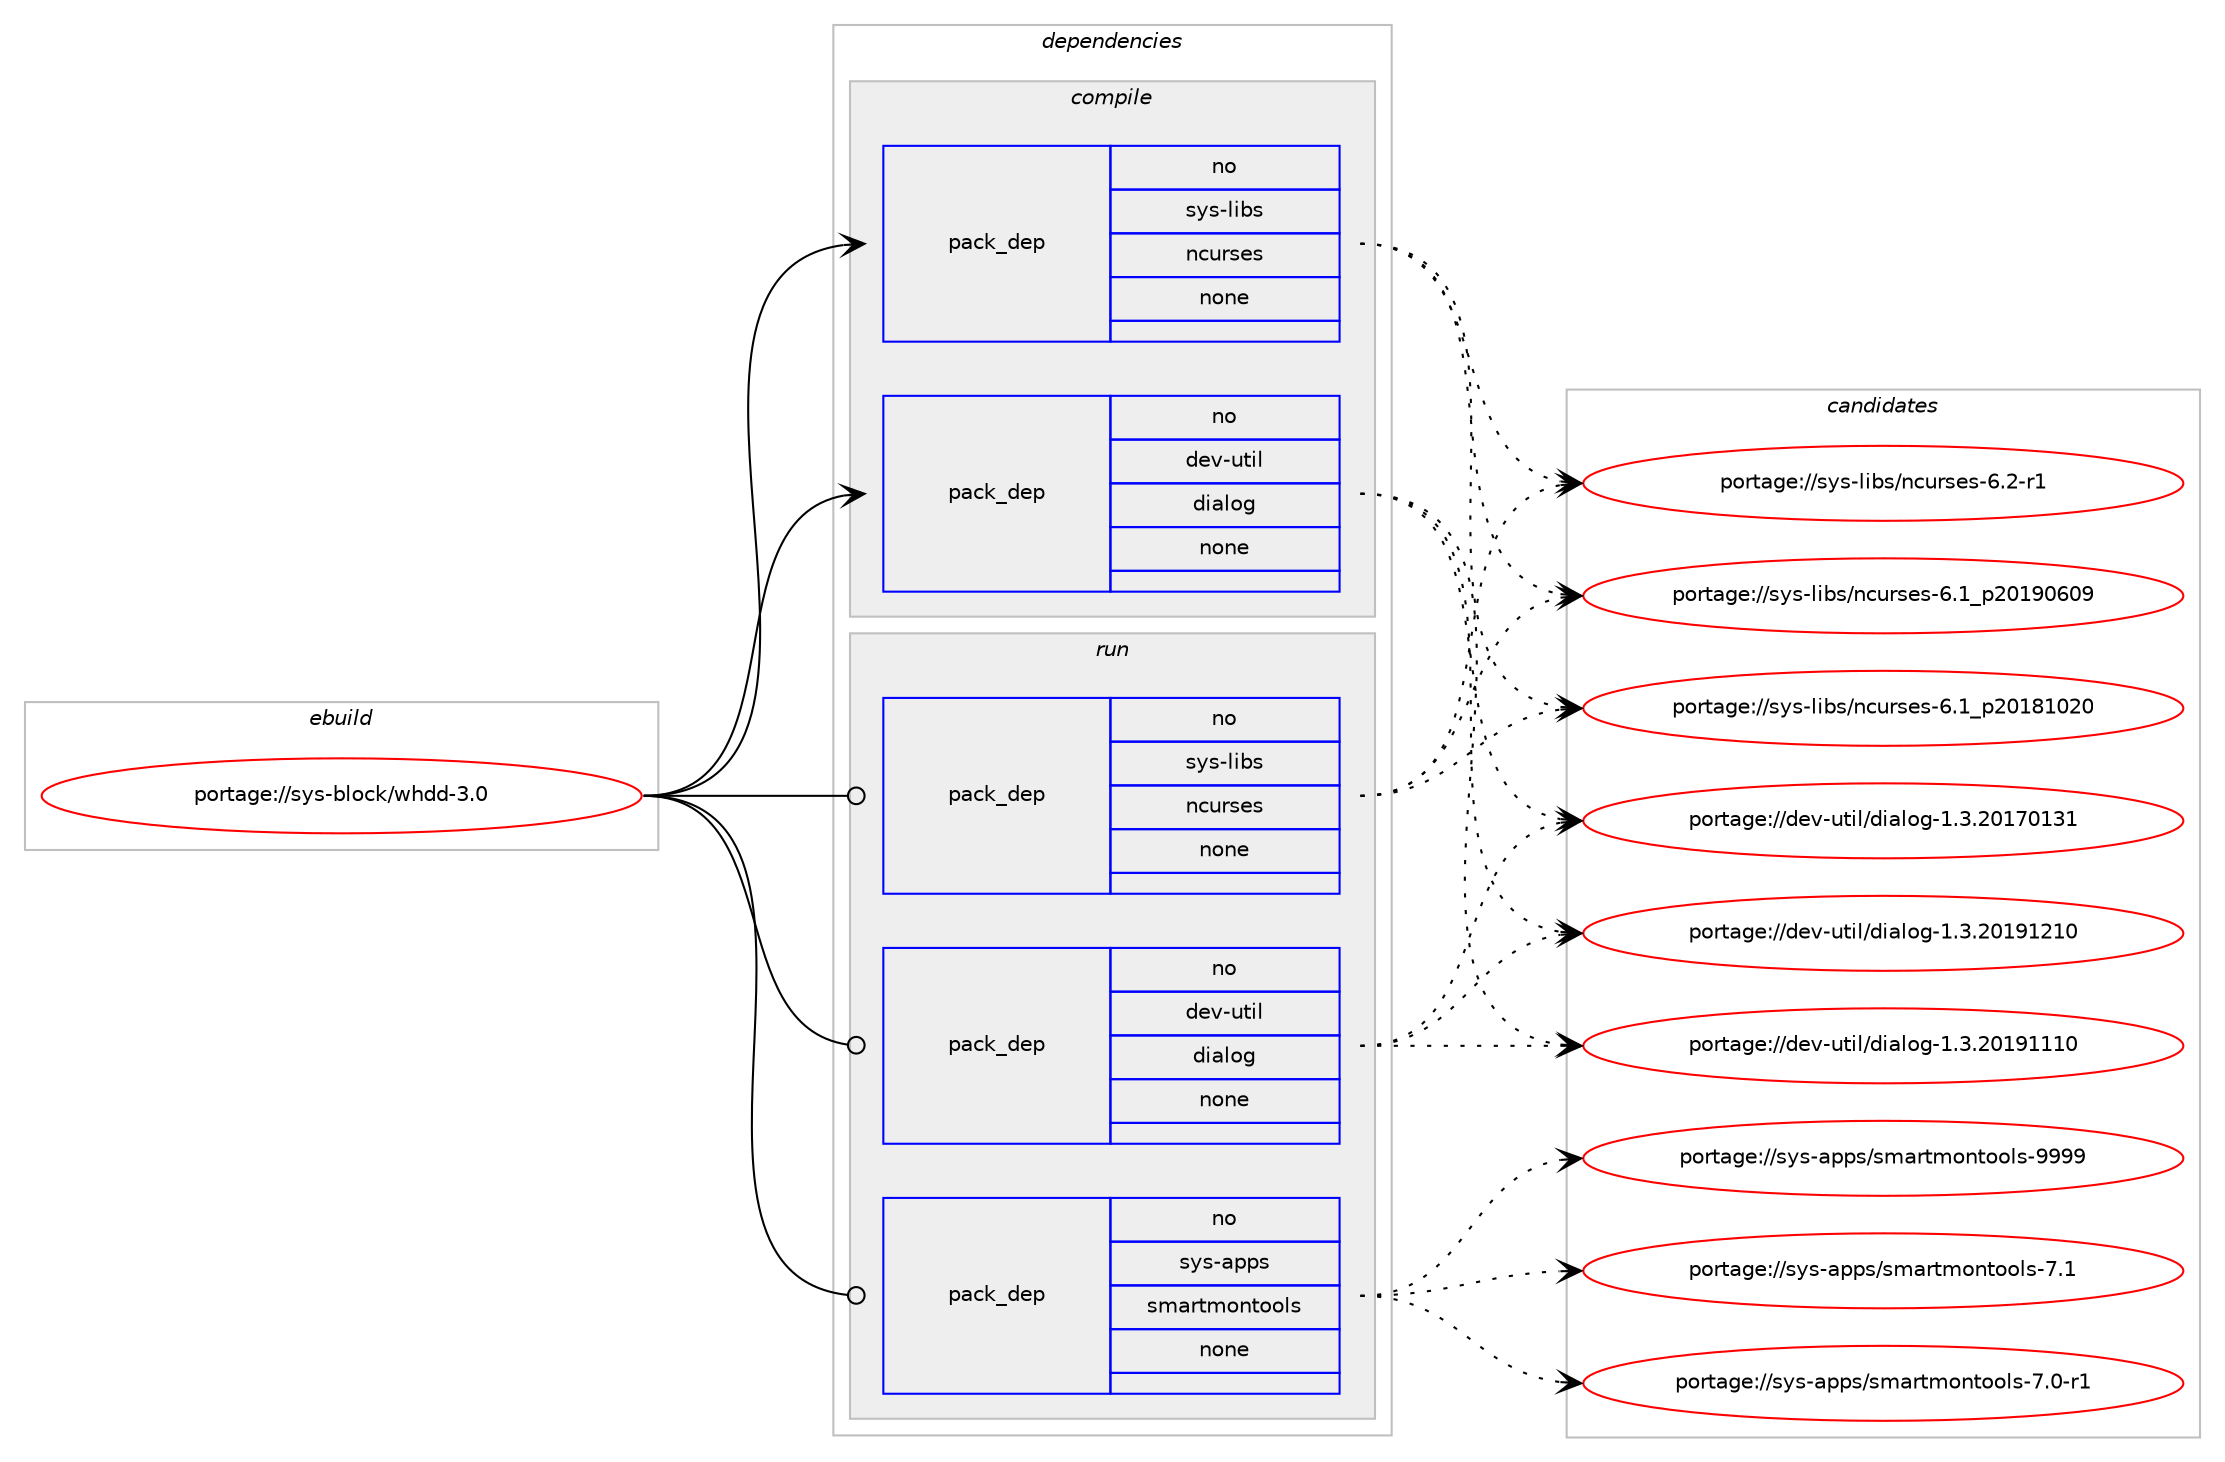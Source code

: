 digraph prolog {

# *************
# Graph options
# *************

newrank=true;
concentrate=true;
compound=true;
graph [rankdir=LR,fontname=Helvetica,fontsize=10,ranksep=1.5];#, ranksep=2.5, nodesep=0.2];
edge  [arrowhead=vee];
node  [fontname=Helvetica,fontsize=10];

# **********
# The ebuild
# **********

subgraph cluster_leftcol {
color=gray;
rank=same;
label=<<i>ebuild</i>>;
id [label="portage://sys-block/whdd-3.0", color=red, width=4, href="../sys-block/whdd-3.0.svg"];
}

# ****************
# The dependencies
# ****************

subgraph cluster_midcol {
color=gray;
label=<<i>dependencies</i>>;
subgraph cluster_compile {
fillcolor="#eeeeee";
style=filled;
label=<<i>compile</i>>;
subgraph pack9540 {
dependency11755 [label=<<TABLE BORDER="0" CELLBORDER="1" CELLSPACING="0" CELLPADDING="4" WIDTH="220"><TR><TD ROWSPAN="6" CELLPADDING="30">pack_dep</TD></TR><TR><TD WIDTH="110">no</TD></TR><TR><TD>dev-util</TD></TR><TR><TD>dialog</TD></TR><TR><TD>none</TD></TR><TR><TD></TD></TR></TABLE>>, shape=none, color=blue];
}
id:e -> dependency11755:w [weight=20,style="solid",arrowhead="vee"];
subgraph pack9541 {
dependency11756 [label=<<TABLE BORDER="0" CELLBORDER="1" CELLSPACING="0" CELLPADDING="4" WIDTH="220"><TR><TD ROWSPAN="6" CELLPADDING="30">pack_dep</TD></TR><TR><TD WIDTH="110">no</TD></TR><TR><TD>sys-libs</TD></TR><TR><TD>ncurses</TD></TR><TR><TD>none</TD></TR><TR><TD></TD></TR></TABLE>>, shape=none, color=blue];
}
id:e -> dependency11756:w [weight=20,style="solid",arrowhead="vee"];
}
subgraph cluster_compileandrun {
fillcolor="#eeeeee";
style=filled;
label=<<i>compile and run</i>>;
}
subgraph cluster_run {
fillcolor="#eeeeee";
style=filled;
label=<<i>run</i>>;
subgraph pack9542 {
dependency11757 [label=<<TABLE BORDER="0" CELLBORDER="1" CELLSPACING="0" CELLPADDING="4" WIDTH="220"><TR><TD ROWSPAN="6" CELLPADDING="30">pack_dep</TD></TR><TR><TD WIDTH="110">no</TD></TR><TR><TD>dev-util</TD></TR><TR><TD>dialog</TD></TR><TR><TD>none</TD></TR><TR><TD></TD></TR></TABLE>>, shape=none, color=blue];
}
id:e -> dependency11757:w [weight=20,style="solid",arrowhead="odot"];
subgraph pack9543 {
dependency11758 [label=<<TABLE BORDER="0" CELLBORDER="1" CELLSPACING="0" CELLPADDING="4" WIDTH="220"><TR><TD ROWSPAN="6" CELLPADDING="30">pack_dep</TD></TR><TR><TD WIDTH="110">no</TD></TR><TR><TD>sys-apps</TD></TR><TR><TD>smartmontools</TD></TR><TR><TD>none</TD></TR><TR><TD></TD></TR></TABLE>>, shape=none, color=blue];
}
id:e -> dependency11758:w [weight=20,style="solid",arrowhead="odot"];
subgraph pack9544 {
dependency11759 [label=<<TABLE BORDER="0" CELLBORDER="1" CELLSPACING="0" CELLPADDING="4" WIDTH="220"><TR><TD ROWSPAN="6" CELLPADDING="30">pack_dep</TD></TR><TR><TD WIDTH="110">no</TD></TR><TR><TD>sys-libs</TD></TR><TR><TD>ncurses</TD></TR><TR><TD>none</TD></TR><TR><TD></TD></TR></TABLE>>, shape=none, color=blue];
}
id:e -> dependency11759:w [weight=20,style="solid",arrowhead="odot"];
}
}

# **************
# The candidates
# **************

subgraph cluster_choices {
rank=same;
color=gray;
label=<<i>candidates</i>>;

subgraph choice9540 {
color=black;
nodesep=1;
choice10010111845117116105108471001059710811110345494651465048495749504948 [label="portage://dev-util/dialog-1.3.20191210", color=red, width=4,href="../dev-util/dialog-1.3.20191210.svg"];
choice10010111845117116105108471001059710811110345494651465048495749494948 [label="portage://dev-util/dialog-1.3.20191110", color=red, width=4,href="../dev-util/dialog-1.3.20191110.svg"];
choice10010111845117116105108471001059710811110345494651465048495548495149 [label="portage://dev-util/dialog-1.3.20170131", color=red, width=4,href="../dev-util/dialog-1.3.20170131.svg"];
dependency11755:e -> choice10010111845117116105108471001059710811110345494651465048495749504948:w [style=dotted,weight="100"];
dependency11755:e -> choice10010111845117116105108471001059710811110345494651465048495749494948:w [style=dotted,weight="100"];
dependency11755:e -> choice10010111845117116105108471001059710811110345494651465048495548495149:w [style=dotted,weight="100"];
}
subgraph choice9541 {
color=black;
nodesep=1;
choice11512111545108105981154711099117114115101115455446504511449 [label="portage://sys-libs/ncurses-6.2-r1", color=red, width=4,href="../sys-libs/ncurses-6.2-r1.svg"];
choice1151211154510810598115471109911711411510111545544649951125048495748544857 [label="portage://sys-libs/ncurses-6.1_p20190609", color=red, width=4,href="../sys-libs/ncurses-6.1_p20190609.svg"];
choice1151211154510810598115471109911711411510111545544649951125048495649485048 [label="portage://sys-libs/ncurses-6.1_p20181020", color=red, width=4,href="../sys-libs/ncurses-6.1_p20181020.svg"];
dependency11756:e -> choice11512111545108105981154711099117114115101115455446504511449:w [style=dotted,weight="100"];
dependency11756:e -> choice1151211154510810598115471109911711411510111545544649951125048495748544857:w [style=dotted,weight="100"];
dependency11756:e -> choice1151211154510810598115471109911711411510111545544649951125048495649485048:w [style=dotted,weight="100"];
}
subgraph choice9542 {
color=black;
nodesep=1;
choice10010111845117116105108471001059710811110345494651465048495749504948 [label="portage://dev-util/dialog-1.3.20191210", color=red, width=4,href="../dev-util/dialog-1.3.20191210.svg"];
choice10010111845117116105108471001059710811110345494651465048495749494948 [label="portage://dev-util/dialog-1.3.20191110", color=red, width=4,href="../dev-util/dialog-1.3.20191110.svg"];
choice10010111845117116105108471001059710811110345494651465048495548495149 [label="portage://dev-util/dialog-1.3.20170131", color=red, width=4,href="../dev-util/dialog-1.3.20170131.svg"];
dependency11757:e -> choice10010111845117116105108471001059710811110345494651465048495749504948:w [style=dotted,weight="100"];
dependency11757:e -> choice10010111845117116105108471001059710811110345494651465048495749494948:w [style=dotted,weight="100"];
dependency11757:e -> choice10010111845117116105108471001059710811110345494651465048495548495149:w [style=dotted,weight="100"];
}
subgraph choice9543 {
color=black;
nodesep=1;
choice115121115459711211211547115109971141161091111101161111111081154557575757 [label="portage://sys-apps/smartmontools-9999", color=red, width=4,href="../sys-apps/smartmontools-9999.svg"];
choice1151211154597112112115471151099711411610911111011611111110811545554649 [label="portage://sys-apps/smartmontools-7.1", color=red, width=4,href="../sys-apps/smartmontools-7.1.svg"];
choice11512111545971121121154711510997114116109111110116111111108115455546484511449 [label="portage://sys-apps/smartmontools-7.0-r1", color=red, width=4,href="../sys-apps/smartmontools-7.0-r1.svg"];
dependency11758:e -> choice115121115459711211211547115109971141161091111101161111111081154557575757:w [style=dotted,weight="100"];
dependency11758:e -> choice1151211154597112112115471151099711411610911111011611111110811545554649:w [style=dotted,weight="100"];
dependency11758:e -> choice11512111545971121121154711510997114116109111110116111111108115455546484511449:w [style=dotted,weight="100"];
}
subgraph choice9544 {
color=black;
nodesep=1;
choice11512111545108105981154711099117114115101115455446504511449 [label="portage://sys-libs/ncurses-6.2-r1", color=red, width=4,href="../sys-libs/ncurses-6.2-r1.svg"];
choice1151211154510810598115471109911711411510111545544649951125048495748544857 [label="portage://sys-libs/ncurses-6.1_p20190609", color=red, width=4,href="../sys-libs/ncurses-6.1_p20190609.svg"];
choice1151211154510810598115471109911711411510111545544649951125048495649485048 [label="portage://sys-libs/ncurses-6.1_p20181020", color=red, width=4,href="../sys-libs/ncurses-6.1_p20181020.svg"];
dependency11759:e -> choice11512111545108105981154711099117114115101115455446504511449:w [style=dotted,weight="100"];
dependency11759:e -> choice1151211154510810598115471109911711411510111545544649951125048495748544857:w [style=dotted,weight="100"];
dependency11759:e -> choice1151211154510810598115471109911711411510111545544649951125048495649485048:w [style=dotted,weight="100"];
}
}

}
